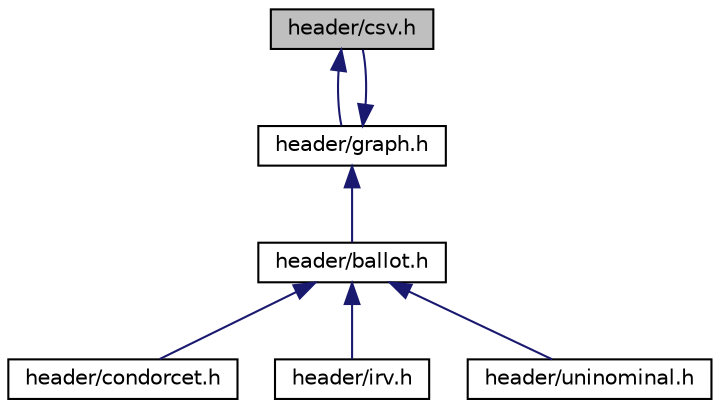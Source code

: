 digraph "header/csv.h"
{
  edge [fontname="Helvetica",fontsize="10",labelfontname="Helvetica",labelfontsize="10"];
  node [fontname="Helvetica",fontsize="10",shape=record];
  Node10 [label="header/csv.h",height=0.2,width=0.4,color="black", fillcolor="grey75", style="filled", fontcolor="black"];
  Node10 -> Node11 [dir="back",color="midnightblue",fontsize="10",style="solid"];
  Node11 [label="header/graph.h",height=0.2,width=0.4,color="black", fillcolor="white", style="filled",URL="$graph_8h.html",tooltip="Gère l&#39;écriture dans un fichier python d&#39;une liste. "];
  Node11 -> Node12 [dir="back",color="midnightblue",fontsize="10",style="solid"];
  Node12 [label="header/ballot.h",height=0.2,width=0.4,color="black", fillcolor="white", style="filled",URL="$ballot_8h.html",tooltip="Centralise les fonctions communes aux algorithmes de méthodes de scrutin. "];
  Node12 -> Node13 [dir="back",color="midnightblue",fontsize="10",style="solid"];
  Node13 [label="header/condorcet.h",height=0.2,width=0.4,color="black", fillcolor="white", style="filled",URL="$condorcet_8h.html",tooltip="Calcul du gagnant grâce aux fonctions de condorcet et leurs dépendances. "];
  Node12 -> Node14 [dir="back",color="midnightblue",fontsize="10",style="solid"];
  Node14 [label="header/irv.h",height=0.2,width=0.4,color="black", fillcolor="white", style="filled",URL="$irv_8h.html",tooltip="Calcul du gagnant grâce à la fonction vote alternatif et ses dépendances. "];
  Node12 -> Node15 [dir="back",color="midnightblue",fontsize="10",style="solid"];
  Node15 [label="header/uninominal.h",height=0.2,width=0.4,color="black", fillcolor="white", style="filled",URL="$uninominal_8h.html",tooltip="Calcul du gagnant grâce aux fonctions uninominals un et deux tours et leurs dépendances. "];
  Node11 -> Node10 [dir="back",color="midnightblue",fontsize="10",style="solid"];
}
